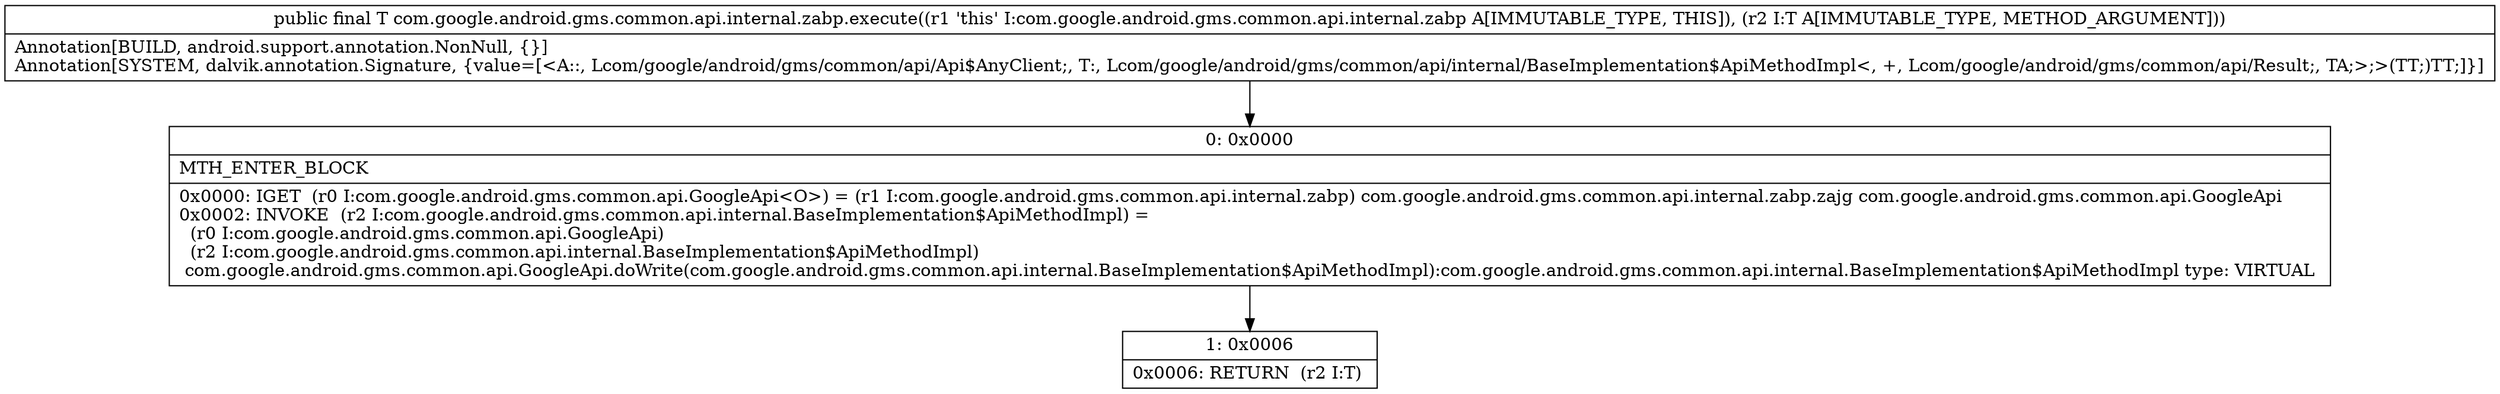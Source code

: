 digraph "CFG forcom.google.android.gms.common.api.internal.zabp.execute(Lcom\/google\/android\/gms\/common\/api\/internal\/BaseImplementation$ApiMethodImpl;)Lcom\/google\/android\/gms\/common\/api\/internal\/BaseImplementation$ApiMethodImpl;" {
Node_0 [shape=record,label="{0\:\ 0x0000|MTH_ENTER_BLOCK\l|0x0000: IGET  (r0 I:com.google.android.gms.common.api.GoogleApi\<O\>) = (r1 I:com.google.android.gms.common.api.internal.zabp) com.google.android.gms.common.api.internal.zabp.zajg com.google.android.gms.common.api.GoogleApi \l0x0002: INVOKE  (r2 I:com.google.android.gms.common.api.internal.BaseImplementation$ApiMethodImpl) = \l  (r0 I:com.google.android.gms.common.api.GoogleApi)\l  (r2 I:com.google.android.gms.common.api.internal.BaseImplementation$ApiMethodImpl)\l com.google.android.gms.common.api.GoogleApi.doWrite(com.google.android.gms.common.api.internal.BaseImplementation$ApiMethodImpl):com.google.android.gms.common.api.internal.BaseImplementation$ApiMethodImpl type: VIRTUAL \l}"];
Node_1 [shape=record,label="{1\:\ 0x0006|0x0006: RETURN  (r2 I:T) \l}"];
MethodNode[shape=record,label="{public final T com.google.android.gms.common.api.internal.zabp.execute((r1 'this' I:com.google.android.gms.common.api.internal.zabp A[IMMUTABLE_TYPE, THIS]), (r2 I:T A[IMMUTABLE_TYPE, METHOD_ARGUMENT]))  | Annotation[BUILD, android.support.annotation.NonNull, \{\}]\lAnnotation[SYSTEM, dalvik.annotation.Signature, \{value=[\<A::, Lcom\/google\/android\/gms\/common\/api\/Api$AnyClient;, T:, Lcom\/google\/android\/gms\/common\/api\/internal\/BaseImplementation$ApiMethodImpl\<, +, Lcom\/google\/android\/gms\/common\/api\/Result;, TA;\>;\>(TT;)TT;]\}]\l}"];
MethodNode -> Node_0;
Node_0 -> Node_1;
}

